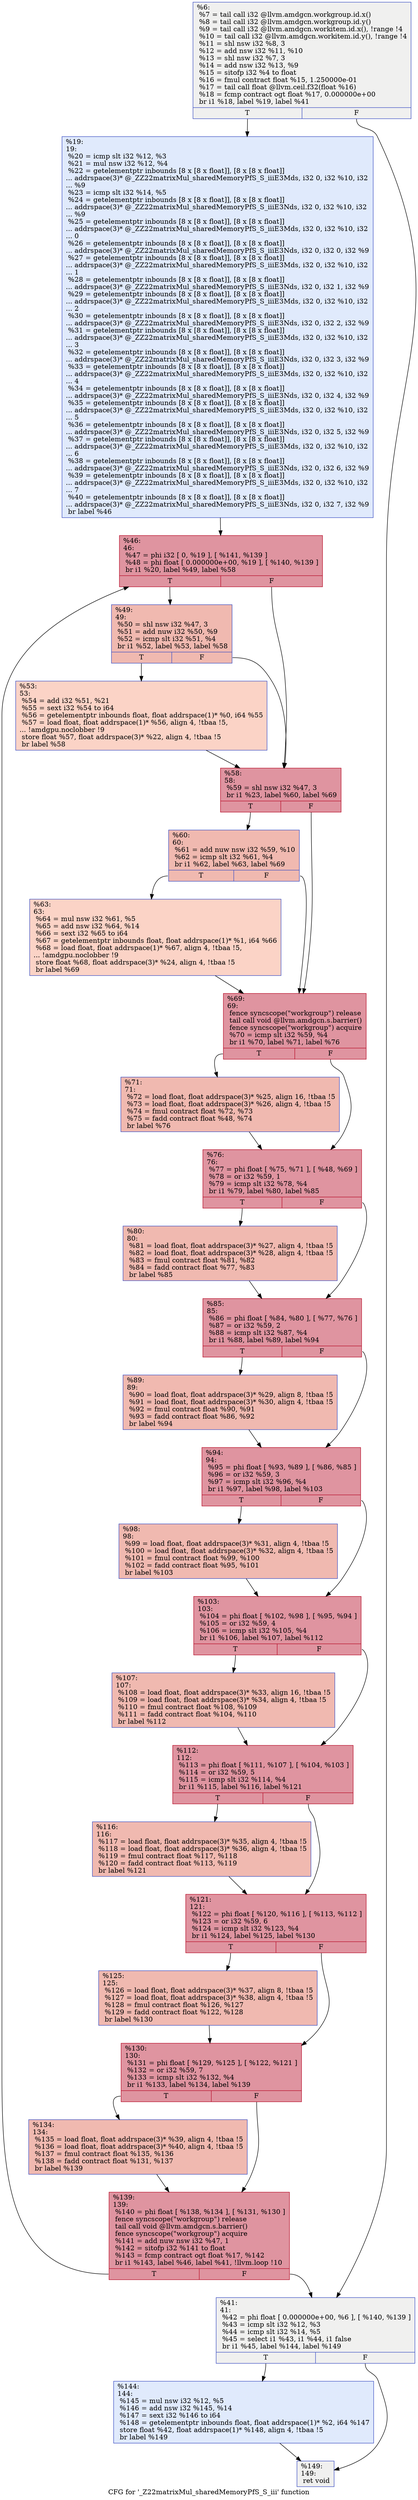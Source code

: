 digraph "CFG for '_Z22matrixMul_sharedMemoryPfS_S_iii' function" {
	label="CFG for '_Z22matrixMul_sharedMemoryPfS_S_iii' function";

	Node0x54de1c0 [shape=record,color="#3d50c3ff", style=filled, fillcolor="#dedcdb70",label="{%6:\l  %7 = tail call i32 @llvm.amdgcn.workgroup.id.x()\l  %8 = tail call i32 @llvm.amdgcn.workgroup.id.y()\l  %9 = tail call i32 @llvm.amdgcn.workitem.id.x(), !range !4\l  %10 = tail call i32 @llvm.amdgcn.workitem.id.y(), !range !4\l  %11 = shl nsw i32 %8, 3\l  %12 = add nsw i32 %11, %10\l  %13 = shl nsw i32 %7, 3\l  %14 = add nsw i32 %13, %9\l  %15 = sitofp i32 %4 to float\l  %16 = fmul contract float %15, 1.250000e-01\l  %17 = tail call float @llvm.ceil.f32(float %16)\l  %18 = fcmp contract ogt float %17, 0.000000e+00\l  br i1 %18, label %19, label %41\l|{<s0>T|<s1>F}}"];
	Node0x54de1c0:s0 -> Node0x54e12e0;
	Node0x54de1c0:s1 -> Node0x54e1370;
	Node0x54e12e0 [shape=record,color="#3d50c3ff", style=filled, fillcolor="#b9d0f970",label="{%19:\l19:                                               \l  %20 = icmp slt i32 %12, %3\l  %21 = mul nsw i32 %12, %4\l  %22 = getelementptr inbounds [8 x [8 x float]], [8 x [8 x float]]\l... addrspace(3)* @_ZZ22matrixMul_sharedMemoryPfS_S_iiiE3Mds, i32 0, i32 %10, i32\l... %9\l  %23 = icmp slt i32 %14, %5\l  %24 = getelementptr inbounds [8 x [8 x float]], [8 x [8 x float]]\l... addrspace(3)* @_ZZ22matrixMul_sharedMemoryPfS_S_iiiE3Nds, i32 0, i32 %10, i32\l... %9\l  %25 = getelementptr inbounds [8 x [8 x float]], [8 x [8 x float]]\l... addrspace(3)* @_ZZ22matrixMul_sharedMemoryPfS_S_iiiE3Mds, i32 0, i32 %10, i32\l... 0\l  %26 = getelementptr inbounds [8 x [8 x float]], [8 x [8 x float]]\l... addrspace(3)* @_ZZ22matrixMul_sharedMemoryPfS_S_iiiE3Nds, i32 0, i32 0, i32 %9\l  %27 = getelementptr inbounds [8 x [8 x float]], [8 x [8 x float]]\l... addrspace(3)* @_ZZ22matrixMul_sharedMemoryPfS_S_iiiE3Mds, i32 0, i32 %10, i32\l... 1\l  %28 = getelementptr inbounds [8 x [8 x float]], [8 x [8 x float]]\l... addrspace(3)* @_ZZ22matrixMul_sharedMemoryPfS_S_iiiE3Nds, i32 0, i32 1, i32 %9\l  %29 = getelementptr inbounds [8 x [8 x float]], [8 x [8 x float]]\l... addrspace(3)* @_ZZ22matrixMul_sharedMemoryPfS_S_iiiE3Mds, i32 0, i32 %10, i32\l... 2\l  %30 = getelementptr inbounds [8 x [8 x float]], [8 x [8 x float]]\l... addrspace(3)* @_ZZ22matrixMul_sharedMemoryPfS_S_iiiE3Nds, i32 0, i32 2, i32 %9\l  %31 = getelementptr inbounds [8 x [8 x float]], [8 x [8 x float]]\l... addrspace(3)* @_ZZ22matrixMul_sharedMemoryPfS_S_iiiE3Mds, i32 0, i32 %10, i32\l... 3\l  %32 = getelementptr inbounds [8 x [8 x float]], [8 x [8 x float]]\l... addrspace(3)* @_ZZ22matrixMul_sharedMemoryPfS_S_iiiE3Nds, i32 0, i32 3, i32 %9\l  %33 = getelementptr inbounds [8 x [8 x float]], [8 x [8 x float]]\l... addrspace(3)* @_ZZ22matrixMul_sharedMemoryPfS_S_iiiE3Mds, i32 0, i32 %10, i32\l... 4\l  %34 = getelementptr inbounds [8 x [8 x float]], [8 x [8 x float]]\l... addrspace(3)* @_ZZ22matrixMul_sharedMemoryPfS_S_iiiE3Nds, i32 0, i32 4, i32 %9\l  %35 = getelementptr inbounds [8 x [8 x float]], [8 x [8 x float]]\l... addrspace(3)* @_ZZ22matrixMul_sharedMemoryPfS_S_iiiE3Mds, i32 0, i32 %10, i32\l... 5\l  %36 = getelementptr inbounds [8 x [8 x float]], [8 x [8 x float]]\l... addrspace(3)* @_ZZ22matrixMul_sharedMemoryPfS_S_iiiE3Nds, i32 0, i32 5, i32 %9\l  %37 = getelementptr inbounds [8 x [8 x float]], [8 x [8 x float]]\l... addrspace(3)* @_ZZ22matrixMul_sharedMemoryPfS_S_iiiE3Mds, i32 0, i32 %10, i32\l... 6\l  %38 = getelementptr inbounds [8 x [8 x float]], [8 x [8 x float]]\l... addrspace(3)* @_ZZ22matrixMul_sharedMemoryPfS_S_iiiE3Nds, i32 0, i32 6, i32 %9\l  %39 = getelementptr inbounds [8 x [8 x float]], [8 x [8 x float]]\l... addrspace(3)* @_ZZ22matrixMul_sharedMemoryPfS_S_iiiE3Mds, i32 0, i32 %10, i32\l... 7\l  %40 = getelementptr inbounds [8 x [8 x float]], [8 x [8 x float]]\l... addrspace(3)* @_ZZ22matrixMul_sharedMemoryPfS_S_iiiE3Nds, i32 0, i32 7, i32 %9\l  br label %46\l}"];
	Node0x54e12e0 -> Node0x54e1620;
	Node0x54e1370 [shape=record,color="#3d50c3ff", style=filled, fillcolor="#dedcdb70",label="{%41:\l41:                                               \l  %42 = phi float [ 0.000000e+00, %6 ], [ %140, %139 ]\l  %43 = icmp slt i32 %12, %3\l  %44 = icmp slt i32 %14, %5\l  %45 = select i1 %43, i1 %44, i1 false\l  br i1 %45, label %144, label %149\l|{<s0>T|<s1>F}}"];
	Node0x54e1370:s0 -> Node0x54e2cf0;
	Node0x54e1370:s1 -> Node0x54e2d80;
	Node0x54e1620 [shape=record,color="#b70d28ff", style=filled, fillcolor="#b70d2870",label="{%46:\l46:                                               \l  %47 = phi i32 [ 0, %19 ], [ %141, %139 ]\l  %48 = phi float [ 0.000000e+00, %19 ], [ %140, %139 ]\l  br i1 %20, label %49, label %58\l|{<s0>T|<s1>F}}"];
	Node0x54e1620:s0 -> Node0x54e3050;
	Node0x54e1620:s1 -> Node0x54e30e0;
	Node0x54e3050 [shape=record,color="#3d50c3ff", style=filled, fillcolor="#de614d70",label="{%49:\l49:                                               \l  %50 = shl nsw i32 %47, 3\l  %51 = add nuw i32 %50, %9\l  %52 = icmp slt i32 %51, %4\l  br i1 %52, label %53, label %58\l|{<s0>T|<s1>F}}"];
	Node0x54e3050:s0 -> Node0x54e33d0;
	Node0x54e3050:s1 -> Node0x54e30e0;
	Node0x54e33d0 [shape=record,color="#3d50c3ff", style=filled, fillcolor="#f59c7d70",label="{%53:\l53:                                               \l  %54 = add i32 %51, %21\l  %55 = sext i32 %54 to i64\l  %56 = getelementptr inbounds float, float addrspace(1)* %0, i64 %55\l  %57 = load float, float addrspace(1)* %56, align 4, !tbaa !5,\l... !amdgpu.noclobber !9\l  store float %57, float addrspace(3)* %22, align 4, !tbaa !5\l  br label %58\l}"];
	Node0x54e33d0 -> Node0x54e30e0;
	Node0x54e30e0 [shape=record,color="#b70d28ff", style=filled, fillcolor="#b70d2870",label="{%58:\l58:                                               \l  %59 = shl nsw i32 %47, 3\l  br i1 %23, label %60, label %69\l|{<s0>T|<s1>F}}"];
	Node0x54e30e0:s0 -> Node0x54e4130;
	Node0x54e30e0:s1 -> Node0x54e4180;
	Node0x54e4130 [shape=record,color="#3d50c3ff", style=filled, fillcolor="#de614d70",label="{%60:\l60:                                               \l  %61 = add nuw nsw i32 %59, %10\l  %62 = icmp slt i32 %61, %4\l  br i1 %62, label %63, label %69\l|{<s0>T|<s1>F}}"];
	Node0x54e4130:s0 -> Node0x54e43e0;
	Node0x54e4130:s1 -> Node0x54e4180;
	Node0x54e43e0 [shape=record,color="#3d50c3ff", style=filled, fillcolor="#f59c7d70",label="{%63:\l63:                                               \l  %64 = mul nsw i32 %61, %5\l  %65 = add nsw i32 %64, %14\l  %66 = sext i32 %65 to i64\l  %67 = getelementptr inbounds float, float addrspace(1)* %1, i64 %66\l  %68 = load float, float addrspace(1)* %67, align 4, !tbaa !5,\l... !amdgpu.noclobber !9\l  store float %68, float addrspace(3)* %24, align 4, !tbaa !5\l  br label %69\l}"];
	Node0x54e43e0 -> Node0x54e4180;
	Node0x54e4180 [shape=record,color="#b70d28ff", style=filled, fillcolor="#b70d2870",label="{%69:\l69:                                               \l  fence syncscope(\"workgroup\") release\l  tail call void @llvm.amdgcn.s.barrier()\l  fence syncscope(\"workgroup\") acquire\l  %70 = icmp slt i32 %59, %4\l  br i1 %70, label %71, label %76\l|{<s0>T|<s1>F}}"];
	Node0x54e4180:s0 -> Node0x54e53e0;
	Node0x54e4180:s1 -> Node0x54e5470;
	Node0x54e53e0 [shape=record,color="#3d50c3ff", style=filled, fillcolor="#de614d70",label="{%71:\l71:                                               \l  %72 = load float, float addrspace(3)* %25, align 16, !tbaa !5\l  %73 = load float, float addrspace(3)* %26, align 4, !tbaa !5\l  %74 = fmul contract float %72, %73\l  %75 = fadd contract float %48, %74\l  br label %76\l}"];
	Node0x54e53e0 -> Node0x54e5470;
	Node0x54e5470 [shape=record,color="#b70d28ff", style=filled, fillcolor="#b70d2870",label="{%76:\l76:                                               \l  %77 = phi float [ %75, %71 ], [ %48, %69 ]\l  %78 = or i32 %59, 1\l  %79 = icmp slt i32 %78, %4\l  br i1 %79, label %80, label %85\l|{<s0>T|<s1>F}}"];
	Node0x54e5470:s0 -> Node0x54e59f0;
	Node0x54e5470:s1 -> Node0x54e5a40;
	Node0x54e59f0 [shape=record,color="#3d50c3ff", style=filled, fillcolor="#de614d70",label="{%80:\l80:                                               \l  %81 = load float, float addrspace(3)* %27, align 4, !tbaa !5\l  %82 = load float, float addrspace(3)* %28, align 4, !tbaa !5\l  %83 = fmul contract float %81, %82\l  %84 = fadd contract float %77, %83\l  br label %85\l}"];
	Node0x54e59f0 -> Node0x54e5a40;
	Node0x54e5a40 [shape=record,color="#b70d28ff", style=filled, fillcolor="#b70d2870",label="{%85:\l85:                                               \l  %86 = phi float [ %84, %80 ], [ %77, %76 ]\l  %87 = or i32 %59, 2\l  %88 = icmp slt i32 %87, %4\l  br i1 %88, label %89, label %94\l|{<s0>T|<s1>F}}"];
	Node0x54e5a40:s0 -> Node0x54e5f80;
	Node0x54e5a40:s1 -> Node0x54e5fd0;
	Node0x54e5f80 [shape=record,color="#3d50c3ff", style=filled, fillcolor="#de614d70",label="{%89:\l89:                                               \l  %90 = load float, float addrspace(3)* %29, align 8, !tbaa !5\l  %91 = load float, float addrspace(3)* %30, align 4, !tbaa !5\l  %92 = fmul contract float %90, %91\l  %93 = fadd contract float %86, %92\l  br label %94\l}"];
	Node0x54e5f80 -> Node0x54e5fd0;
	Node0x54e5fd0 [shape=record,color="#b70d28ff", style=filled, fillcolor="#b70d2870",label="{%94:\l94:                                               \l  %95 = phi float [ %93, %89 ], [ %86, %85 ]\l  %96 = or i32 %59, 3\l  %97 = icmp slt i32 %96, %4\l  br i1 %97, label %98, label %103\l|{<s0>T|<s1>F}}"];
	Node0x54e5fd0:s0 -> Node0x54e6510;
	Node0x54e5fd0:s1 -> Node0x54e6560;
	Node0x54e6510 [shape=record,color="#3d50c3ff", style=filled, fillcolor="#de614d70",label="{%98:\l98:                                               \l  %99 = load float, float addrspace(3)* %31, align 4, !tbaa !5\l  %100 = load float, float addrspace(3)* %32, align 4, !tbaa !5\l  %101 = fmul contract float %99, %100\l  %102 = fadd contract float %95, %101\l  br label %103\l}"];
	Node0x54e6510 -> Node0x54e6560;
	Node0x54e6560 [shape=record,color="#b70d28ff", style=filled, fillcolor="#b70d2870",label="{%103:\l103:                                              \l  %104 = phi float [ %102, %98 ], [ %95, %94 ]\l  %105 = or i32 %59, 4\l  %106 = icmp slt i32 %105, %4\l  br i1 %106, label %107, label %112\l|{<s0>T|<s1>F}}"];
	Node0x54e6560:s0 -> Node0x54e6aa0;
	Node0x54e6560:s1 -> Node0x54e6af0;
	Node0x54e6aa0 [shape=record,color="#3d50c3ff", style=filled, fillcolor="#de614d70",label="{%107:\l107:                                              \l  %108 = load float, float addrspace(3)* %33, align 16, !tbaa !5\l  %109 = load float, float addrspace(3)* %34, align 4, !tbaa !5\l  %110 = fmul contract float %108, %109\l  %111 = fadd contract float %104, %110\l  br label %112\l}"];
	Node0x54e6aa0 -> Node0x54e6af0;
	Node0x54e6af0 [shape=record,color="#b70d28ff", style=filled, fillcolor="#b70d2870",label="{%112:\l112:                                              \l  %113 = phi float [ %111, %107 ], [ %104, %103 ]\l  %114 = or i32 %59, 5\l  %115 = icmp slt i32 %114, %4\l  br i1 %115, label %116, label %121\l|{<s0>T|<s1>F}}"];
	Node0x54e6af0:s0 -> Node0x54e7030;
	Node0x54e6af0:s1 -> Node0x54e7080;
	Node0x54e7030 [shape=record,color="#3d50c3ff", style=filled, fillcolor="#de614d70",label="{%116:\l116:                                              \l  %117 = load float, float addrspace(3)* %35, align 4, !tbaa !5\l  %118 = load float, float addrspace(3)* %36, align 4, !tbaa !5\l  %119 = fmul contract float %117, %118\l  %120 = fadd contract float %113, %119\l  br label %121\l}"];
	Node0x54e7030 -> Node0x54e7080;
	Node0x54e7080 [shape=record,color="#b70d28ff", style=filled, fillcolor="#b70d2870",label="{%121:\l121:                                              \l  %122 = phi float [ %120, %116 ], [ %113, %112 ]\l  %123 = or i32 %59, 6\l  %124 = icmp slt i32 %123, %4\l  br i1 %124, label %125, label %130\l|{<s0>T|<s1>F}}"];
	Node0x54e7080:s0 -> Node0x54e75c0;
	Node0x54e7080:s1 -> Node0x54e7610;
	Node0x54e75c0 [shape=record,color="#3d50c3ff", style=filled, fillcolor="#de614d70",label="{%125:\l125:                                              \l  %126 = load float, float addrspace(3)* %37, align 8, !tbaa !5\l  %127 = load float, float addrspace(3)* %38, align 4, !tbaa !5\l  %128 = fmul contract float %126, %127\l  %129 = fadd contract float %122, %128\l  br label %130\l}"];
	Node0x54e75c0 -> Node0x54e7610;
	Node0x54e7610 [shape=record,color="#b70d28ff", style=filled, fillcolor="#b70d2870",label="{%130:\l130:                                              \l  %131 = phi float [ %129, %125 ], [ %122, %121 ]\l  %132 = or i32 %59, 7\l  %133 = icmp slt i32 %132, %4\l  br i1 %133, label %134, label %139\l|{<s0>T|<s1>F}}"];
	Node0x54e7610:s0 -> Node0x54e4840;
	Node0x54e7610:s1 -> Node0x54e29b0;
	Node0x54e4840 [shape=record,color="#3d50c3ff", style=filled, fillcolor="#de614d70",label="{%134:\l134:                                              \l  %135 = load float, float addrspace(3)* %39, align 4, !tbaa !5\l  %136 = load float, float addrspace(3)* %40, align 4, !tbaa !5\l  %137 = fmul contract float %135, %136\l  %138 = fadd contract float %131, %137\l  br label %139\l}"];
	Node0x54e4840 -> Node0x54e29b0;
	Node0x54e29b0 [shape=record,color="#b70d28ff", style=filled, fillcolor="#b70d2870",label="{%139:\l139:                                              \l  %140 = phi float [ %138, %134 ], [ %131, %130 ]\l  fence syncscope(\"workgroup\") release\l  tail call void @llvm.amdgcn.s.barrier()\l  fence syncscope(\"workgroup\") acquire\l  %141 = add nuw nsw i32 %47, 1\l  %142 = sitofp i32 %141 to float\l  %143 = fcmp contract ogt float %17, %142\l  br i1 %143, label %46, label %41, !llvm.loop !10\l|{<s0>T|<s1>F}}"];
	Node0x54e29b0:s0 -> Node0x54e1620;
	Node0x54e29b0:s1 -> Node0x54e1370;
	Node0x54e2cf0 [shape=record,color="#3d50c3ff", style=filled, fillcolor="#b9d0f970",label="{%144:\l144:                                              \l  %145 = mul nsw i32 %12, %5\l  %146 = add nsw i32 %145, %14\l  %147 = sext i32 %146 to i64\l  %148 = getelementptr inbounds float, float addrspace(1)* %2, i64 %147\l  store float %42, float addrspace(1)* %148, align 4, !tbaa !5\l  br label %149\l}"];
	Node0x54e2cf0 -> Node0x54e2d80;
	Node0x54e2d80 [shape=record,color="#3d50c3ff", style=filled, fillcolor="#dedcdb70",label="{%149:\l149:                                              \l  ret void\l}"];
}
